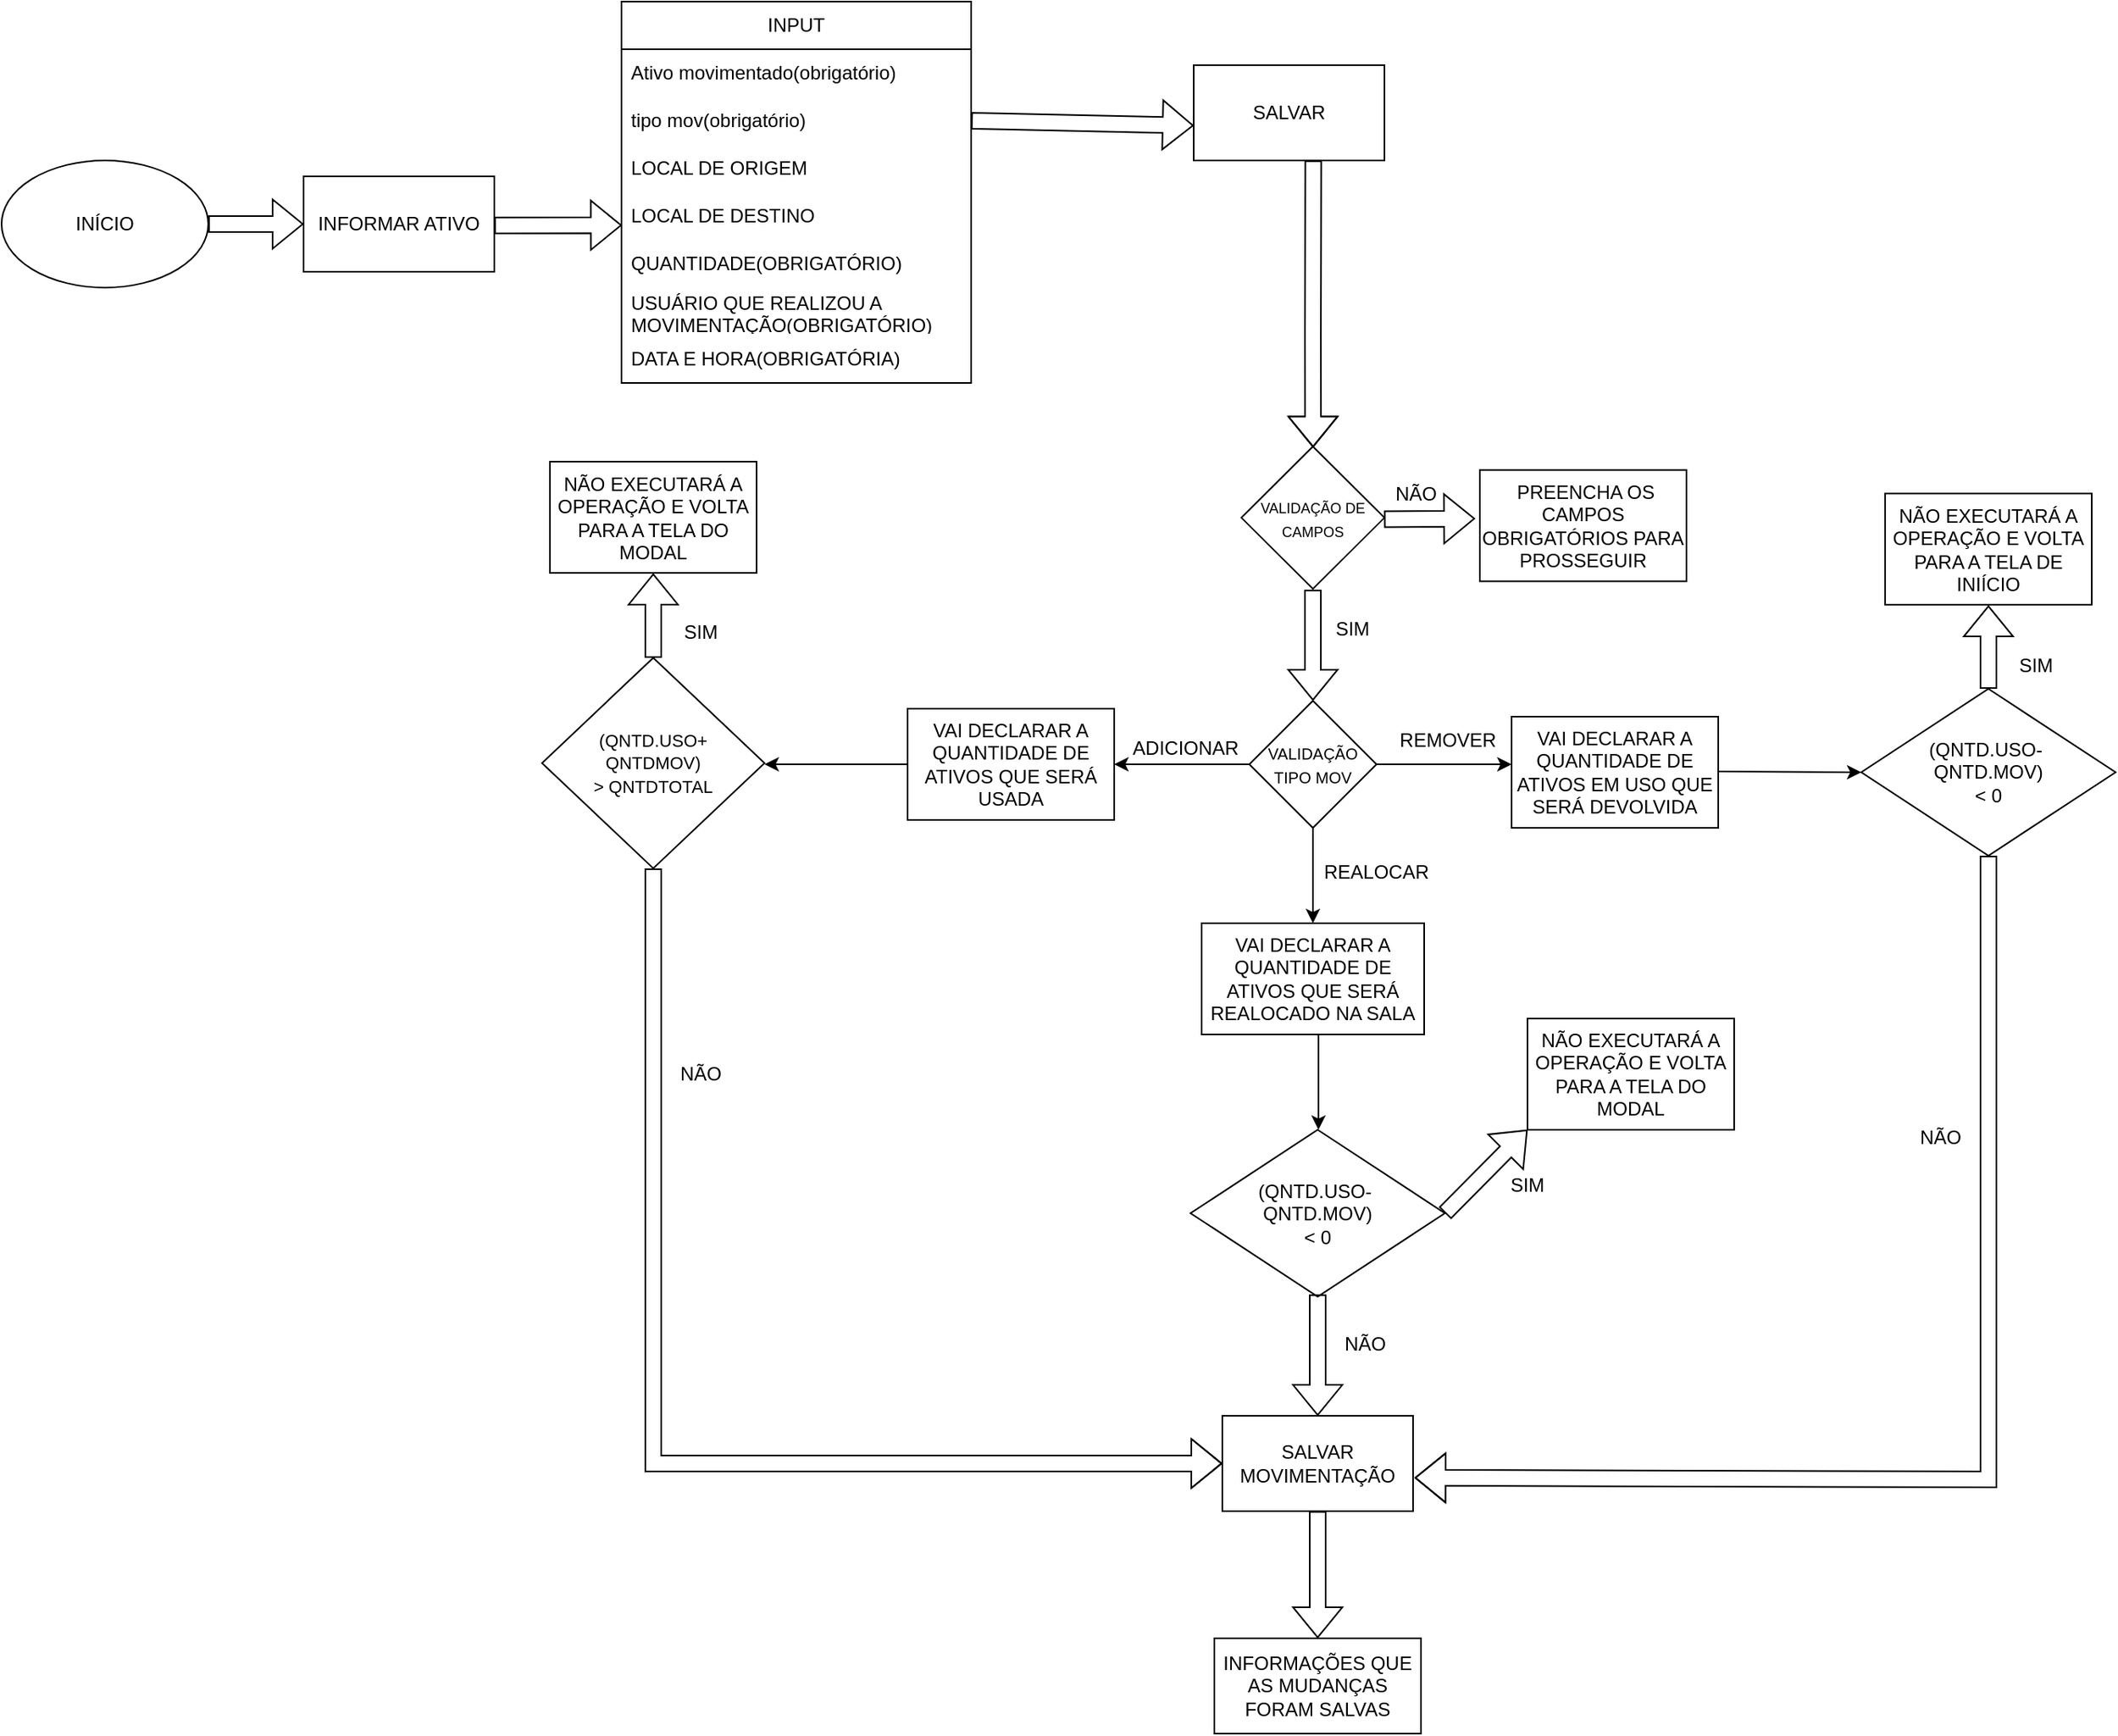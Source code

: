 <mxfile version="26.0.16">
  <diagram name="Página-1" id="b1SmGUgnCCk4op67HP9U">
    <mxGraphModel dx="1324" dy="1917" grid="1" gridSize="10" guides="1" tooltips="1" connect="1" arrows="1" fold="1" page="1" pageScale="1" pageWidth="827" pageHeight="1169" math="0" shadow="0">
      <root>
        <mxCell id="0" />
        <mxCell id="1" parent="0" />
        <mxCell id="S2G4zOQfxBNZQEEFAaK3-1" value="INÍCIO" style="ellipse;whiteSpace=wrap;html=1;" parent="1" vertex="1">
          <mxGeometry x="40" y="40" width="130" height="80" as="geometry" />
        </mxCell>
        <mxCell id="S2G4zOQfxBNZQEEFAaK3-2" value="" style="shape=flexArrow;endArrow=classic;html=1;rounded=0;exitX=1;exitY=0.5;exitDx=0;exitDy=0;" parent="1" source="S2G4zOQfxBNZQEEFAaK3-1" target="S2G4zOQfxBNZQEEFAaK3-3" edge="1">
          <mxGeometry width="50" height="50" relative="1" as="geometry">
            <mxPoint x="390" y="430" as="sourcePoint" />
            <mxPoint x="290" y="80" as="targetPoint" />
          </mxGeometry>
        </mxCell>
        <mxCell id="S2G4zOQfxBNZQEEFAaK3-3" value="INFORMAR ATIVO" style="rounded=0;whiteSpace=wrap;html=1;" parent="1" vertex="1">
          <mxGeometry x="230" y="50" width="120" height="60" as="geometry" />
        </mxCell>
        <mxCell id="S2G4zOQfxBNZQEEFAaK3-4" value="" style="shape=flexArrow;endArrow=classic;html=1;rounded=0;exitX=1;exitY=0.514;exitDx=0;exitDy=0;exitPerimeter=0;entryX=0.001;entryY=0.69;entryDx=0;entryDy=0;entryPerimeter=0;" parent="1" source="S2G4zOQfxBNZQEEFAaK3-3" target="S2G4zOQfxBNZQEEFAaK3-7" edge="1">
          <mxGeometry width="50" height="50" relative="1" as="geometry">
            <mxPoint x="400" y="110" as="sourcePoint" />
            <mxPoint x="450" y="80" as="targetPoint" />
          </mxGeometry>
        </mxCell>
        <mxCell id="S2G4zOQfxBNZQEEFAaK3-5" value="INPUT" style="swimlane;fontStyle=0;childLayout=stackLayout;horizontal=1;startSize=30;horizontalStack=0;resizeParent=1;resizeParentMax=0;resizeLast=0;collapsible=1;marginBottom=0;whiteSpace=wrap;html=1;" parent="1" vertex="1">
          <mxGeometry x="430" y="-60" width="220" height="240" as="geometry" />
        </mxCell>
        <mxCell id="S2G4zOQfxBNZQEEFAaK3-6" value="Ativo movimentado(obrigatório)&lt;span style=&quot;color: rgba(0, 0, 0, 0); font-family: monospace; font-size: 0px; text-wrap-mode: nowrap;&quot;&gt;%3CmxGraphModel%3E%3Croot%3E%3CmxCell%20id%3D%220%22%2F%3E%3CmxCell%20id%3D%221%22%20parent%3D%220%22%2F%3E%3CmxCell%20id%3D%222%22%20value%3D%22LOCAL%20DE%20ORIGEM%22%20style%3D%22text%3BstrokeColor%3Dnone%3BfillColor%3Dnone%3Balign%3Dleft%3BverticalAlign%3Dmiddle%3BspacingLeft%3D4%3BspacingRight%3D4%3Boverflow%3Dhidden%3Bpoints%3D%5B%5B0%2C0.5%5D%2C%5B1%2C0.5%5D%5D%3BportConstraint%3Deastwest%3Brotatable%3D0%3BwhiteSpace%3Dwrap%3Bhtml%3D1%3B%22%20vertex%3D%221%22%20parent%3D%221%22%3E%3CmxGeometry%20x%3D%22380%22%20y%3D%2230%22%20width%3D%22220%22%20height%3D%2230%22%20as%3D%22geometry%22%2F%3E%3C%2FmxCell%3E%3C%2Froot%3E%3C%2FmxGraphModel%3E(&lt;/span&gt;" style="text;strokeColor=none;fillColor=none;align=left;verticalAlign=middle;spacingLeft=4;spacingRight=4;overflow=hidden;points=[[0,0.5],[1,0.5]];portConstraint=eastwest;rotatable=0;whiteSpace=wrap;html=1;" parent="S2G4zOQfxBNZQEEFAaK3-5" vertex="1">
          <mxGeometry y="30" width="220" height="30" as="geometry" />
        </mxCell>
        <mxCell id="rz4aOiVr0fC0x-GNira--2" value="tipo mov(obrigatório)" style="text;strokeColor=none;fillColor=none;align=left;verticalAlign=middle;spacingLeft=4;spacingRight=4;overflow=hidden;points=[[0,0.5],[1,0.5]];portConstraint=eastwest;rotatable=0;whiteSpace=wrap;html=1;" parent="S2G4zOQfxBNZQEEFAaK3-5" vertex="1">
          <mxGeometry y="60" width="220" height="30" as="geometry" />
        </mxCell>
        <mxCell id="rz4aOiVr0fC0x-GNira--1" value="LOCAL DE ORIGEM" style="text;strokeColor=none;fillColor=none;align=left;verticalAlign=middle;spacingLeft=4;spacingRight=4;overflow=hidden;points=[[0,0.5],[1,0.5]];portConstraint=eastwest;rotatable=0;whiteSpace=wrap;html=1;" parent="S2G4zOQfxBNZQEEFAaK3-5" vertex="1">
          <mxGeometry y="90" width="220" height="30" as="geometry" />
        </mxCell>
        <mxCell id="S2G4zOQfxBNZQEEFAaK3-7" value="LOCAL DE DESTINO" style="text;strokeColor=none;fillColor=none;align=left;verticalAlign=middle;spacingLeft=4;spacingRight=4;overflow=hidden;points=[[0,0.5],[1,0.5]];portConstraint=eastwest;rotatable=0;whiteSpace=wrap;html=1;" parent="S2G4zOQfxBNZQEEFAaK3-5" vertex="1">
          <mxGeometry y="120" width="220" height="30" as="geometry" />
        </mxCell>
        <mxCell id="S2G4zOQfxBNZQEEFAaK3-8" value="QUANTIDADE(OBRIGATÓRIO)" style="text;strokeColor=none;fillColor=none;align=left;verticalAlign=middle;spacingLeft=4;spacingRight=4;overflow=hidden;points=[[0,0.5],[1,0.5]];portConstraint=eastwest;rotatable=0;whiteSpace=wrap;html=1;" parent="S2G4zOQfxBNZQEEFAaK3-5" vertex="1">
          <mxGeometry y="150" width="220" height="30" as="geometry" />
        </mxCell>
        <mxCell id="S2G4zOQfxBNZQEEFAaK3-9" value="USUÁRIO QUE REALIZOU A MOVIMENTAÇÃO(OBRIGATÓRIO)" style="text;strokeColor=none;fillColor=none;align=left;verticalAlign=middle;spacingLeft=4;spacingRight=4;overflow=hidden;points=[[0,0.5],[1,0.5]];portConstraint=eastwest;rotatable=0;whiteSpace=wrap;html=1;" parent="S2G4zOQfxBNZQEEFAaK3-5" vertex="1">
          <mxGeometry y="180" width="220" height="30" as="geometry" />
        </mxCell>
        <mxCell id="S2G4zOQfxBNZQEEFAaK3-10" value="DATA E HORA(OBRIGATÓRIA)" style="text;strokeColor=none;fillColor=none;align=left;verticalAlign=middle;spacingLeft=4;spacingRight=4;overflow=hidden;points=[[0,0.5],[1,0.5]];portConstraint=eastwest;rotatable=0;whiteSpace=wrap;html=1;" parent="S2G4zOQfxBNZQEEFAaK3-5" vertex="1">
          <mxGeometry y="210" width="220" height="30" as="geometry" />
        </mxCell>
        <mxCell id="S2G4zOQfxBNZQEEFAaK3-13" value="SALVAR" style="rounded=0;whiteSpace=wrap;html=1;" parent="1" vertex="1">
          <mxGeometry x="790" y="-20.0" width="120" height="60" as="geometry" />
        </mxCell>
        <mxCell id="S2G4zOQfxBNZQEEFAaK3-14" value="" style="shape=flexArrow;endArrow=classic;html=1;rounded=0;exitX=0.627;exitY=1;exitDx=0;exitDy=0;entryX=0.501;entryY=0.007;entryDx=0;entryDy=0;entryPerimeter=0;exitPerimeter=0;" parent="1" source="S2G4zOQfxBNZQEEFAaK3-13" target="S2G4zOQfxBNZQEEFAaK3-15" edge="1">
          <mxGeometry width="50" height="50" relative="1" as="geometry">
            <mxPoint x="750" y="260" as="sourcePoint" />
            <mxPoint x="870" y="330.403" as="targetPoint" />
            <Array as="points">
              <mxPoint x="865" y="150" />
            </Array>
          </mxGeometry>
        </mxCell>
        <mxCell id="S2G4zOQfxBNZQEEFAaK3-15" value="&lt;font style=&quot;font-size: 9px;&quot;&gt;VALIDAÇÃO DE CAMPOS&lt;/font&gt;" style="rhombus;whiteSpace=wrap;html=1;" parent="1" vertex="1">
          <mxGeometry x="820" y="220.0" width="90" height="89.6" as="geometry" />
        </mxCell>
        <mxCell id="S2G4zOQfxBNZQEEFAaK3-16" value="" style="shape=flexArrow;endArrow=classic;html=1;rounded=0;exitX=0.5;exitY=1.006;exitDx=0;exitDy=0;exitPerimeter=0;entryX=0.5;entryY=0;entryDx=0;entryDy=0;" parent="1" source="S2G4zOQfxBNZQEEFAaK3-15" target="4Mu8uz2ATDsSTYot9Wtb-3" edge="1">
          <mxGeometry width="50" height="50" relative="1" as="geometry">
            <mxPoint x="820" y="289.6" as="sourcePoint" />
            <mxPoint x="865" y="380" as="targetPoint" />
          </mxGeometry>
        </mxCell>
        <mxCell id="S2G4zOQfxBNZQEEFAaK3-17" value="SALVAR MOVIMENTAÇÃO" style="rounded=0;whiteSpace=wrap;html=1;" parent="1" vertex="1">
          <mxGeometry x="808" y="830.003" width="120" height="60" as="geometry" />
        </mxCell>
        <mxCell id="S2G4zOQfxBNZQEEFAaK3-18" value="" style="shape=flexArrow;endArrow=classic;html=1;rounded=0;exitX=0.997;exitY=0.51;exitDx=0;exitDy=0;exitPerimeter=0;" parent="1" source="S2G4zOQfxBNZQEEFAaK3-15" edge="1">
          <mxGeometry width="50" height="50" relative="1" as="geometry">
            <mxPoint x="925" y="270" as="sourcePoint" />
            <mxPoint x="967" y="265.335" as="targetPoint" />
          </mxGeometry>
        </mxCell>
        <mxCell id="S2G4zOQfxBNZQEEFAaK3-20" value="NÃO" style="text;strokeColor=none;align=center;fillColor=none;html=1;verticalAlign=middle;whiteSpace=wrap;rounded=0;" parent="1" vertex="1">
          <mxGeometry x="900" y="234.8" width="60" height="30" as="geometry" />
        </mxCell>
        <mxCell id="S2G4zOQfxBNZQEEFAaK3-22" value="SIM" style="text;strokeColor=none;align=center;fillColor=none;html=1;verticalAlign=middle;whiteSpace=wrap;rounded=0;" parent="1" vertex="1">
          <mxGeometry x="860" y="319.6" width="60" height="30" as="geometry" />
        </mxCell>
        <mxCell id="S2G4zOQfxBNZQEEFAaK3-23" value="" style="shape=flexArrow;endArrow=classic;html=1;rounded=0;exitX=0.5;exitY=1;exitDx=0;exitDy=0;entryX=0.5;entryY=0;entryDx=0;entryDy=0;" parent="1" source="S2G4zOQfxBNZQEEFAaK3-17" target="S2G4zOQfxBNZQEEFAaK3-24" edge="1">
          <mxGeometry width="50" height="50" relative="1" as="geometry">
            <mxPoint x="1296.56" y="599.603" as="sourcePoint" />
            <mxPoint x="910" y="960" as="targetPoint" />
          </mxGeometry>
        </mxCell>
        <mxCell id="S2G4zOQfxBNZQEEFAaK3-24" value="INFORMAÇÕES QUE AS MUDANÇAS FORAM SALVAS" style="rounded=0;whiteSpace=wrap;html=1;" parent="1" vertex="1">
          <mxGeometry x="803" y="970" width="130" height="60" as="geometry" />
        </mxCell>
        <mxCell id="rz4aOiVr0fC0x-GNira--3" value="" style="shape=flexArrow;endArrow=classic;html=1;rounded=0;exitX=1;exitY=0.5;exitDx=0;exitDy=0;entryX=0;entryY=0.633;entryDx=0;entryDy=0;entryPerimeter=0;" parent="1" source="rz4aOiVr0fC0x-GNira--2" target="S2G4zOQfxBNZQEEFAaK3-13" edge="1">
          <mxGeometry width="50" height="50" relative="1" as="geometry">
            <mxPoint x="680" y="20" as="sourcePoint" />
            <mxPoint x="740" y="14.8" as="targetPoint" />
          </mxGeometry>
        </mxCell>
        <mxCell id="4Mu8uz2ATDsSTYot9Wtb-3" value="&lt;font style=&quot;font-size: 10px;&quot;&gt;VALIDAÇÃO TIPO MOV&lt;/font&gt;" style="rhombus;whiteSpace=wrap;html=1;" vertex="1" parent="1">
          <mxGeometry x="825" y="380" width="80" height="80" as="geometry" />
        </mxCell>
        <mxCell id="4Mu8uz2ATDsSTYot9Wtb-6" value="" style="endArrow=classic;html=1;rounded=0;exitX=1;exitY=0.5;exitDx=0;exitDy=0;" edge="1" parent="1" source="4Mu8uz2ATDsSTYot9Wtb-3">
          <mxGeometry width="50" height="50" relative="1" as="geometry">
            <mxPoint x="920" y="420" as="sourcePoint" />
            <mxPoint x="990" y="420" as="targetPoint" />
          </mxGeometry>
        </mxCell>
        <mxCell id="4Mu8uz2ATDsSTYot9Wtb-7" value="VAI DECLARAR A QUANTIDADE DE ATIVOS EM USO QUE SERÁ DEVOLVIDA" style="rounded=0;whiteSpace=wrap;html=1;" vertex="1" parent="1">
          <mxGeometry x="990" y="390" width="130" height="70" as="geometry" />
        </mxCell>
        <mxCell id="4Mu8uz2ATDsSTYot9Wtb-8" value="REMOVER" style="text;strokeColor=none;align=center;fillColor=none;html=1;verticalAlign=middle;whiteSpace=wrap;rounded=0;" vertex="1" parent="1">
          <mxGeometry x="920" y="390" width="60" height="30" as="geometry" />
        </mxCell>
        <mxCell id="4Mu8uz2ATDsSTYot9Wtb-11" value="" style="endArrow=classic;html=1;rounded=0;exitX=1;exitY=0.5;exitDx=0;exitDy=0;entryX=0;entryY=0.5;entryDx=0;entryDy=0;" edge="1" parent="1" target="4Mu8uz2ATDsSTYot9Wtb-12">
          <mxGeometry width="50" height="50" relative="1" as="geometry">
            <mxPoint x="1120" y="424.5" as="sourcePoint" />
            <mxPoint x="1205" y="424.5" as="targetPoint" />
          </mxGeometry>
        </mxCell>
        <mxCell id="4Mu8uz2ATDsSTYot9Wtb-12" value="(QNTD.USO-&amp;nbsp;&lt;div&gt;QNTD.MOV)&lt;div&gt;&amp;lt; 0&lt;/div&gt;&lt;/div&gt;" style="rhombus;whiteSpace=wrap;html=1;" vertex="1" parent="1">
          <mxGeometry x="1210" y="372.5" width="160" height="105" as="geometry" />
        </mxCell>
        <mxCell id="4Mu8uz2ATDsSTYot9Wtb-13" value="" style="shape=flexArrow;endArrow=classic;html=1;rounded=0;exitX=0.5;exitY=0;exitDx=0;exitDy=0;" edge="1" parent="1" source="4Mu8uz2ATDsSTYot9Wtb-12">
          <mxGeometry width="50" height="50" relative="1" as="geometry">
            <mxPoint x="1280" y="349.6" as="sourcePoint" />
            <mxPoint x="1290" y="320" as="targetPoint" />
          </mxGeometry>
        </mxCell>
        <mxCell id="4Mu8uz2ATDsSTYot9Wtb-14" value="SIM" style="text;strokeColor=none;align=center;fillColor=none;html=1;verticalAlign=middle;whiteSpace=wrap;rounded=0;" vertex="1" parent="1">
          <mxGeometry x="1290" y="342.5" width="60" height="30" as="geometry" />
        </mxCell>
        <mxCell id="4Mu8uz2ATDsSTYot9Wtb-15" value="NÃO EXECUTARÁ A OPERAÇÃO E VOLTA PARA A TELA DE INIÍCIO" style="rounded=0;whiteSpace=wrap;html=1;" vertex="1" parent="1">
          <mxGeometry x="1225" y="249.6" width="130" height="70" as="geometry" />
        </mxCell>
        <mxCell id="4Mu8uz2ATDsSTYot9Wtb-16" value="" style="endArrow=classic;html=1;rounded=0;exitX=0;exitY=0.5;exitDx=0;exitDy=0;" edge="1" parent="1" source="4Mu8uz2ATDsSTYot9Wtb-17">
          <mxGeometry width="50" height="50" relative="1" as="geometry">
            <mxPoint x="570" y="520" as="sourcePoint" />
            <mxPoint x="520" y="420" as="targetPoint" />
          </mxGeometry>
        </mxCell>
        <mxCell id="4Mu8uz2ATDsSTYot9Wtb-17" value="VAI DECLARAR A QUANTIDADE DE ATIVOS QUE SERÁ USADA" style="rounded=0;whiteSpace=wrap;html=1;" vertex="1" parent="1">
          <mxGeometry x="610" y="385" width="130" height="70" as="geometry" />
        </mxCell>
        <mxCell id="4Mu8uz2ATDsSTYot9Wtb-18" value="ADICIONAR" style="text;strokeColor=none;align=center;fillColor=none;html=1;verticalAlign=middle;whiteSpace=wrap;rounded=0;" vertex="1" parent="1">
          <mxGeometry x="760" y="400" width="50" height="20" as="geometry" />
        </mxCell>
        <mxCell id="4Mu8uz2ATDsSTYot9Wtb-19" value="" style="endArrow=classic;html=1;rounded=0;exitX=0;exitY=0.5;exitDx=0;exitDy=0;" edge="1" parent="1" source="4Mu8uz2ATDsSTYot9Wtb-3">
          <mxGeometry width="50" height="50" relative="1" as="geometry">
            <mxPoint x="785" y="524.5" as="sourcePoint" />
            <mxPoint x="740" y="420" as="targetPoint" />
          </mxGeometry>
        </mxCell>
        <mxCell id="4Mu8uz2ATDsSTYot9Wtb-20" value="&lt;font style=&quot;font-size: 11px;&quot;&gt;(QNTD.USO+&lt;/font&gt;&lt;div&gt;&lt;font style=&quot;font-size: 11px;&quot;&gt;QNTDMOV)&lt;/font&gt;&lt;div&gt;&lt;font style=&quot;font-size: 11px;&quot;&gt;&amp;gt; QNTDTOTAL&lt;/font&gt;&lt;/div&gt;&lt;/div&gt;" style="rhombus;whiteSpace=wrap;html=1;" vertex="1" parent="1">
          <mxGeometry x="380" y="352.95" width="140" height="132.5" as="geometry" />
        </mxCell>
        <mxCell id="4Mu8uz2ATDsSTYot9Wtb-21" value="" style="shape=flexArrow;endArrow=classic;html=1;rounded=0;exitX=0.5;exitY=0;exitDx=0;exitDy=0;" edge="1" parent="1">
          <mxGeometry width="50" height="50" relative="1" as="geometry">
            <mxPoint x="450" y="352.95" as="sourcePoint" />
            <mxPoint x="450" y="299.95" as="targetPoint" />
          </mxGeometry>
        </mxCell>
        <mxCell id="4Mu8uz2ATDsSTYot9Wtb-22" value="SIM" style="text;strokeColor=none;align=center;fillColor=none;html=1;verticalAlign=middle;whiteSpace=wrap;rounded=0;" vertex="1" parent="1">
          <mxGeometry x="450" y="322.45" width="60" height="30" as="geometry" />
        </mxCell>
        <mxCell id="4Mu8uz2ATDsSTYot9Wtb-23" value="NÃO EXECUTARÁ A OPERAÇÃO E VOLTA PARA A TELA DO MODAL" style="rounded=0;whiteSpace=wrap;html=1;" vertex="1" parent="1">
          <mxGeometry x="385" y="229.55" width="130" height="70" as="geometry" />
        </mxCell>
        <mxCell id="4Mu8uz2ATDsSTYot9Wtb-24" value="" style="endArrow=classic;html=1;rounded=0;exitX=0.5;exitY=1;exitDx=0;exitDy=0;" edge="1" parent="1" source="4Mu8uz2ATDsSTYot9Wtb-3">
          <mxGeometry width="50" height="50" relative="1" as="geometry">
            <mxPoint x="860" y="470" as="sourcePoint" />
            <mxPoint x="865" y="520" as="targetPoint" />
          </mxGeometry>
        </mxCell>
        <mxCell id="4Mu8uz2ATDsSTYot9Wtb-25" value="REALOCAR" style="text;strokeColor=none;align=center;fillColor=none;html=1;verticalAlign=middle;whiteSpace=wrap;rounded=0;" vertex="1" parent="1">
          <mxGeometry x="880" y="477.5" width="50" height="20" as="geometry" />
        </mxCell>
        <mxCell id="4Mu8uz2ATDsSTYot9Wtb-26" value="VAI DECLARAR A QUANTIDADE DE ATIVOS QUE SERÁ REALOCADO NA SALA" style="rounded=0;whiteSpace=wrap;html=1;" vertex="1" parent="1">
          <mxGeometry x="795" y="520" width="140" height="70" as="geometry" />
        </mxCell>
        <mxCell id="4Mu8uz2ATDsSTYot9Wtb-29" value="" style="endArrow=classic;html=1;rounded=0;exitX=0.5;exitY=1;exitDx=0;exitDy=0;" edge="1" parent="1">
          <mxGeometry width="50" height="50" relative="1" as="geometry">
            <mxPoint x="868.5" y="590" as="sourcePoint" />
            <mxPoint x="868.5" y="650" as="targetPoint" />
          </mxGeometry>
        </mxCell>
        <mxCell id="4Mu8uz2ATDsSTYot9Wtb-30" value="(QNTD.USO-&amp;nbsp;&lt;div&gt;QNTD.MOV)&lt;div&gt;&amp;lt; 0&lt;/div&gt;&lt;/div&gt;" style="rhombus;whiteSpace=wrap;html=1;" vertex="1" parent="1">
          <mxGeometry x="788" y="650" width="160" height="105" as="geometry" />
        </mxCell>
        <mxCell id="4Mu8uz2ATDsSTYot9Wtb-31" value="" style="shape=flexArrow;endArrow=classic;html=1;rounded=0;exitX=1;exitY=0.5;exitDx=0;exitDy=0;" edge="1" parent="1" source="4Mu8uz2ATDsSTYot9Wtb-30">
          <mxGeometry width="50" height="50" relative="1" as="geometry">
            <mxPoint x="1020" y="693" as="sourcePoint" />
            <mxPoint x="1000" y="650" as="targetPoint" />
          </mxGeometry>
        </mxCell>
        <mxCell id="4Mu8uz2ATDsSTYot9Wtb-32" value="SIM" style="text;strokeColor=none;align=center;fillColor=none;html=1;verticalAlign=middle;whiteSpace=wrap;rounded=0;" vertex="1" parent="1">
          <mxGeometry x="970" y="670" width="60" height="30" as="geometry" />
        </mxCell>
        <mxCell id="4Mu8uz2ATDsSTYot9Wtb-34" value="NÃO EXECUTARÁ A OPERAÇÃO E VOLTA PARA A TELA DO MODAL" style="rounded=0;whiteSpace=wrap;html=1;" vertex="1" parent="1">
          <mxGeometry x="1000" y="580" width="130" height="70" as="geometry" />
        </mxCell>
        <mxCell id="4Mu8uz2ATDsSTYot9Wtb-35" value="" style="shape=flexArrow;endArrow=classic;html=1;rounded=0;exitX=0.5;exitY=0.987;exitDx=0;exitDy=0;entryX=0.5;entryY=0;entryDx=0;entryDy=0;exitPerimeter=0;" edge="1" parent="1" source="4Mu8uz2ATDsSTYot9Wtb-30" target="S2G4zOQfxBNZQEEFAaK3-17">
          <mxGeometry width="50" height="50" relative="1" as="geometry">
            <mxPoint x="867.5" y="755" as="sourcePoint" />
            <mxPoint x="867.5" y="835" as="targetPoint" />
          </mxGeometry>
        </mxCell>
        <mxCell id="4Mu8uz2ATDsSTYot9Wtb-36" value="" style="shape=flexArrow;endArrow=classic;html=1;rounded=0;exitX=0.5;exitY=1;exitDx=0;exitDy=0;entryX=0;entryY=0.5;entryDx=0;entryDy=0;" edge="1" parent="1" source="4Mu8uz2ATDsSTYot9Wtb-20" target="S2G4zOQfxBNZQEEFAaK3-17">
          <mxGeometry width="50" height="50" relative="1" as="geometry">
            <mxPoint x="680" y="780" as="sourcePoint" />
            <mxPoint x="730" y="730" as="targetPoint" />
            <Array as="points">
              <mxPoint x="450" y="860" />
            </Array>
          </mxGeometry>
        </mxCell>
        <mxCell id="4Mu8uz2ATDsSTYot9Wtb-38" value="NÃO" style="text;strokeColor=none;align=center;fillColor=none;html=1;verticalAlign=middle;whiteSpace=wrap;rounded=0;" vertex="1" parent="1">
          <mxGeometry x="450" y="600" width="60" height="30" as="geometry" />
        </mxCell>
        <mxCell id="4Mu8uz2ATDsSTYot9Wtb-39" value="" style="shape=flexArrow;endArrow=classic;html=1;rounded=0;exitX=0.5;exitY=1;exitDx=0;exitDy=0;entryX=1.008;entryY=0.65;entryDx=0;entryDy=0;entryPerimeter=0;" edge="1" parent="1" source="4Mu8uz2ATDsSTYot9Wtb-12" target="S2G4zOQfxBNZQEEFAaK3-17">
          <mxGeometry width="50" height="50" relative="1" as="geometry">
            <mxPoint x="680" y="610" as="sourcePoint" />
            <mxPoint x="730" y="560" as="targetPoint" />
            <Array as="points">
              <mxPoint x="1290" y="870" />
            </Array>
          </mxGeometry>
        </mxCell>
        <mxCell id="4Mu8uz2ATDsSTYot9Wtb-40" value="NÃO" style="text;strokeColor=none;align=center;fillColor=none;html=1;verticalAlign=middle;whiteSpace=wrap;rounded=0;" vertex="1" parent="1">
          <mxGeometry x="868" y="770" width="60" height="30" as="geometry" />
        </mxCell>
        <mxCell id="4Mu8uz2ATDsSTYot9Wtb-41" value="NÃO" style="text;strokeColor=none;align=center;fillColor=none;html=1;verticalAlign=middle;whiteSpace=wrap;rounded=0;" vertex="1" parent="1">
          <mxGeometry x="1230" y="640" width="60" height="30" as="geometry" />
        </mxCell>
        <mxCell id="4Mu8uz2ATDsSTYot9Wtb-42" value="&amp;nbsp;PREENCHA OS CAMPOS OBRIGATÓRIOS PARA PROSSEGUIR" style="rounded=0;whiteSpace=wrap;html=1;" vertex="1" parent="1">
          <mxGeometry x="970" y="234.8" width="130" height="70" as="geometry" />
        </mxCell>
      </root>
    </mxGraphModel>
  </diagram>
</mxfile>
